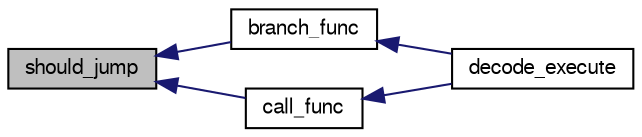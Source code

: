 digraph G
{
  edge [fontname="FreeSans",fontsize="10",labelfontname="FreeSans",labelfontsize="10"];
  node [fontname="FreeSans",fontsize="10",shape=record];
  rankdir=LR;
  Node1 [label="should_jump",height=0.2,width=0.4,color="black", fillcolor="grey75", style="filled" fontcolor="black"];
  Node1 -> Node2 [dir=back,color="midnightblue",fontsize="10",style="solid",fontname="FreeSans"];
  Node2 [label="branch_func",height=0.2,width=0.4,color="black", fillcolor="white", style="filled",URL="$exec_8c.html#a96f507eb9ac08c4db64a7b70162cd20c",tooltip="Effectue un BRANCH sur la machine."];
  Node2 -> Node3 [dir=back,color="midnightblue",fontsize="10",style="solid",fontname="FreeSans"];
  Node3 [label="decode_execute",height=0.2,width=0.4,color="black", fillcolor="white", style="filled",URL="$exec_8h.html#a41471ced34d27777447c2609173af7de",tooltip="Décodage et exécution d&#39;une instruction."];
  Node1 -> Node4 [dir=back,color="midnightblue",fontsize="10",style="solid",fontname="FreeSans"];
  Node4 [label="call_func",height=0.2,width=0.4,color="black", fillcolor="white", style="filled",URL="$exec_8c.html#ae1df1803eeaf64e266b0342bccb400f2",tooltip="Effectue un CALL sur la machine."];
  Node4 -> Node3 [dir=back,color="midnightblue",fontsize="10",style="solid",fontname="FreeSans"];
}
